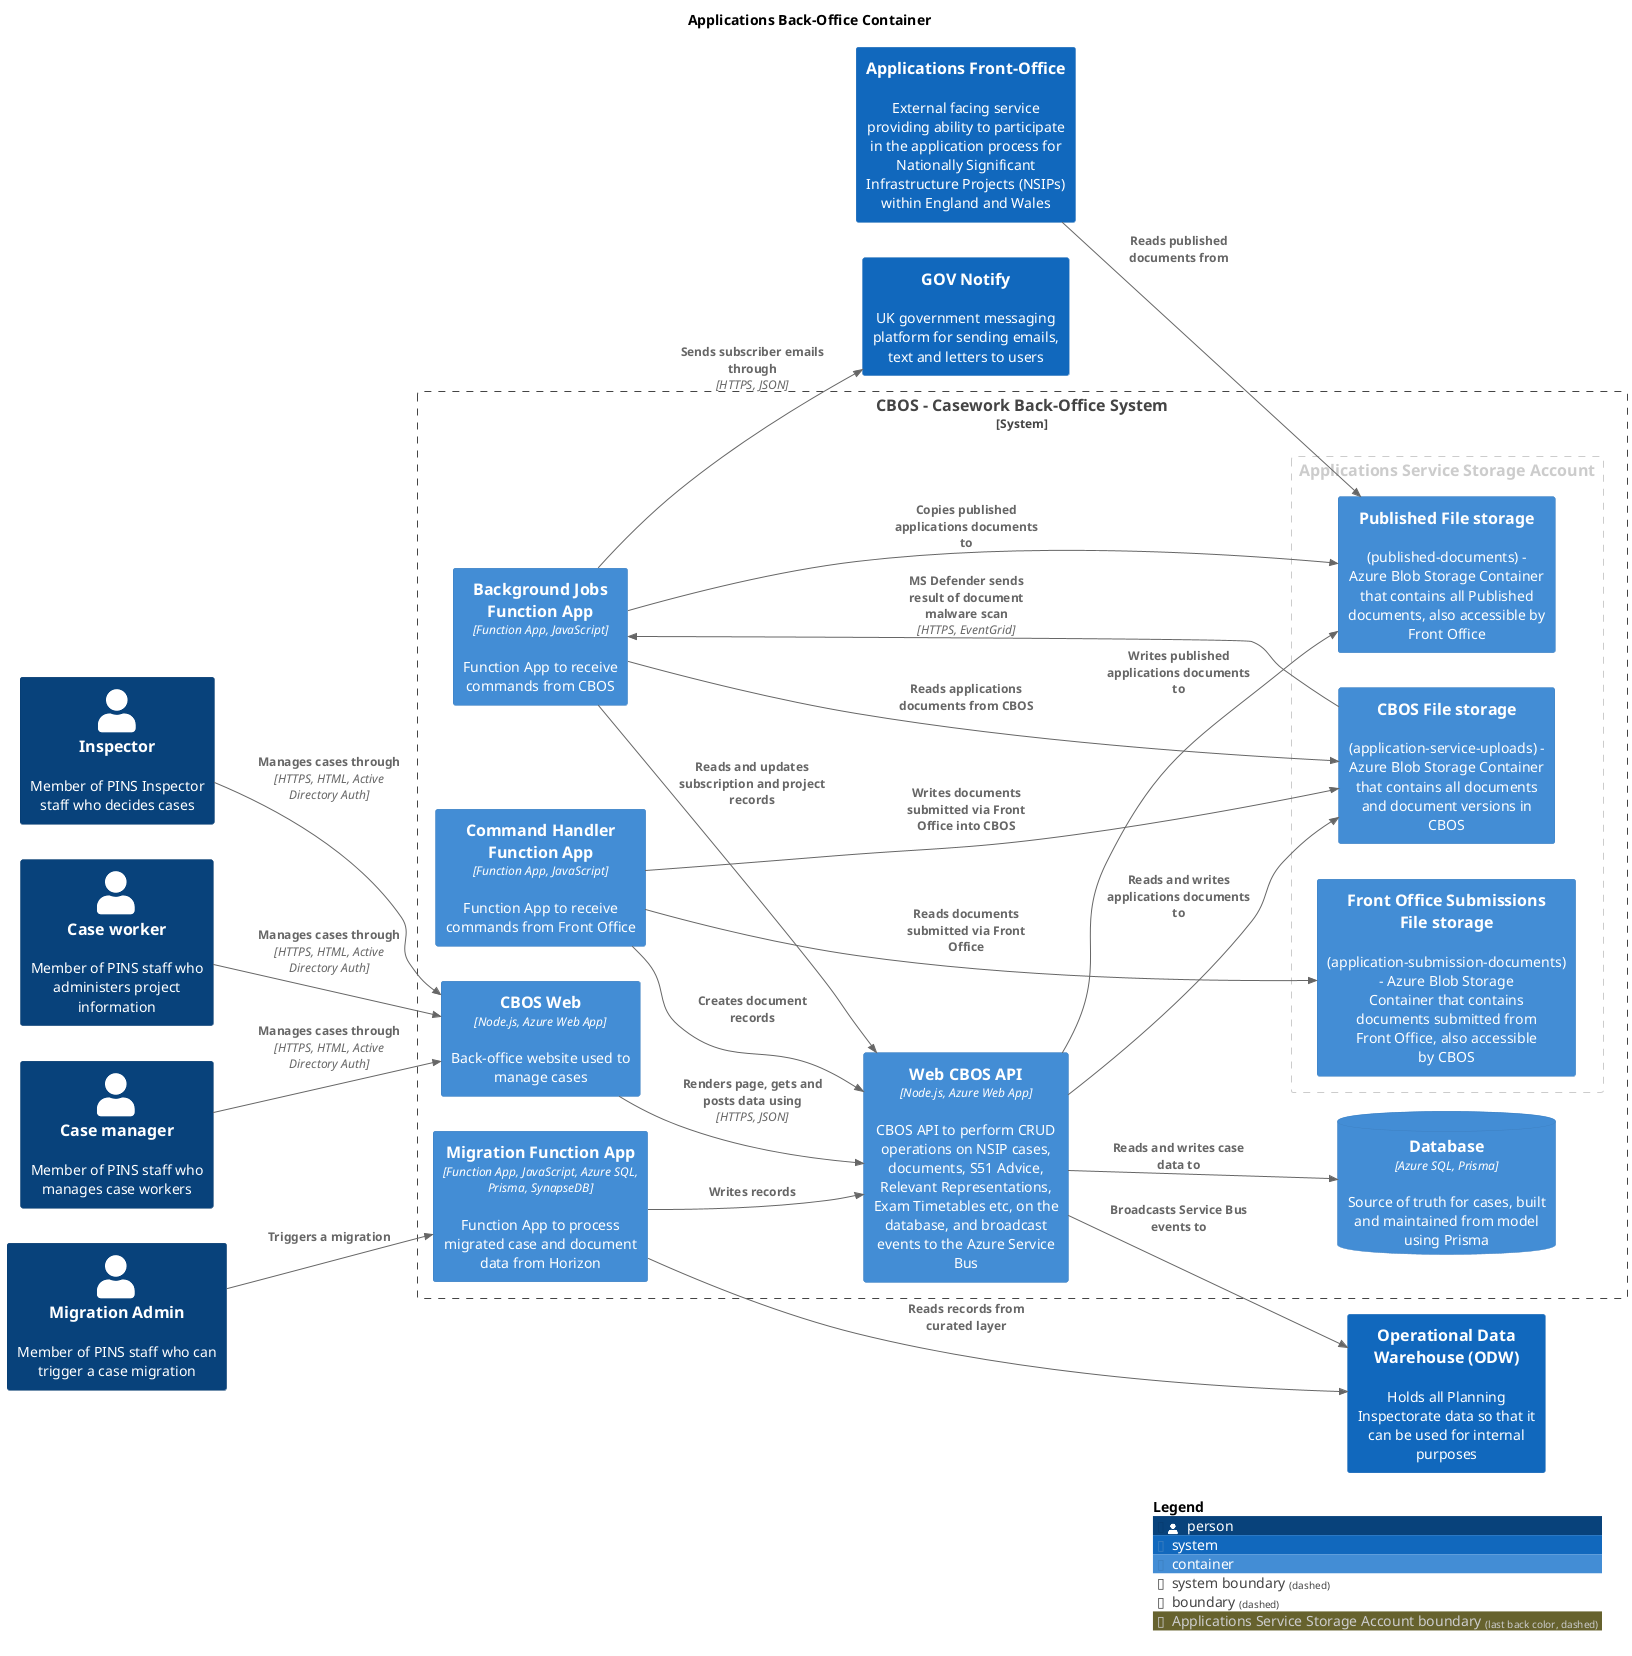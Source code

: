 @startuml
set separator none
title Applications Back-Office Container

left to right direction

!include <C4/C4>
!include <C4/C4_Context>
!include <C4/C4_Container>

Person(Caseworker, "Case worker", $descr="Member of PINS staff who administers project information", $tags="", $link="")
Person(Casemanager, "Case manager", $descr="Member of PINS staff who manages case workers", $tags="", $link="")
Person(Inspector, "Inspector", $descr="Member of PINS Inspector staff who decides cases", $tags="", $link="")
Person(MigrationAdmin, "Migration Admin", $descr="Member of PINS staff who can trigger a case migration", $tags="", $link="")
System(ApplicationsFrontOffice, "Applications Front-Office", $descr="External facing service providing ability to participate in the application process for Nationally Significant Infrastructure Projects (NSIPs) within England and Wales", $tags="", $link="")
System(OperationalDataWarehouseODW, "Operational Data Warehouse (ODW)", $descr="Holds all Planning Inspectorate data so that it can be used for internal purposes", $tags="", $link="")
System(GOVNotify, "GOV Notify", $descr="UK government messaging platform for sending emails, text and letters to users", $tags="", $link="")

System_Boundary("CBOSCaseworkBackOfficeSystem_boundary", "CBOS - Casework Back-Office System", $tags="") {
  AddBoundaryTag("Applications Service Storage Account", $borderColor="#cccccc", $fontColor="#cccccc", $borderStyle="dashed")
  Boundary(group_1, "Applications Service Storage Account", $tags="Applications Service Storage Account") {
    Container(CBOSCaseworkBackOfficeSystem.CBOSFilestorage, "CBOS File storage", $techn="", $descr="(application-service-uploads) - Azure Blob Storage Container that contains all documents and document versions in CBOS", $tags="", $link="")
    Container(CBOSCaseworkBackOfficeSystem.PublishedFilestorage, "Published File storage", $techn="", $descr="(published-documents) - Azure Blob Storage Container that contains all Published documents, also accessible by Front Office", $tags="", $link="")
    Container(CBOSCaseworkBackOfficeSystem.FrontOfficeSubmissionsFilestorage, "Front Office Submissions File storage", $techn="", $descr="(application-submission-documents) - Azure Blob Storage Container that contains documents submitted from Front Office, also accessible by CBOS", $tags="", $link="")
  }

  Container(CBOSCaseworkBackOfficeSystem.WebCBOSAPI, "Web CBOS API", $techn="Node.js, Azure Web App", $descr="CBOS API to perform CRUD operations on NSIP cases, documents, S51 Advice, Relevant Representations, Exam Timetables etc, on the database, and broadcast events to the Azure Service Bus", $tags="", $link="")
  ContainerDb(CBOSCaseworkBackOfficeSystem.Database, "Database", $techn="Azure SQL, Prisma", $descr="Source of truth for cases, built and maintained from model using Prisma", $tags="", $link="")
  Container(CBOSCaseworkBackOfficeSystem.CommandHandlerFunctionApp, "Command Handler Function App", $techn="Function App, JavaScript", $descr="Function App to receive commands from Front Office", $tags="", $link="")
  Container(CBOSCaseworkBackOfficeSystem.BackgroundJobsFunctionApp, "Background Jobs Function App", $techn="Function App, JavaScript", $descr="Function App to receive commands from CBOS", $tags="", $link="")
  Container(CBOSCaseworkBackOfficeSystem.MigrationFunctionApp, "Migration Function App", $techn="Function App, JavaScript, Azure SQL, Prisma, SynapseDB", $descr="Function App to process migrated case and document data from Horizon", $tags="", $link="")
  Container(CBOSCaseworkBackOfficeSystem.CBOSWeb, "CBOS Web", $techn="Node.js, Azure Web App", $descr="Back-office website used to manage cases", $tags="", $link="")
}

Rel(ApplicationsFrontOffice, CBOSCaseworkBackOfficeSystem.PublishedFilestorage, "Reads published documents from", $techn="", $tags="", $link="")
Rel(Caseworker, CBOSCaseworkBackOfficeSystem.CBOSWeb, "Manages cases through", $techn="HTTPS, HTML, Active Directory Auth", $tags="", $link="")
Rel(Casemanager, CBOSCaseworkBackOfficeSystem.CBOSWeb, "Manages cases through", $techn="HTTPS, HTML, Active Directory Auth", $tags="", $link="")
Rel(Inspector, CBOSCaseworkBackOfficeSystem.CBOSWeb, "Manages cases through", $techn="HTTPS, HTML, Active Directory Auth", $tags="", $link="")
Rel(CBOSCaseworkBackOfficeSystem.CBOSWeb, CBOSCaseworkBackOfficeSystem.WebCBOSAPI, "Renders page, gets and posts data using", $techn="HTTPS, JSON", $tags="", $link="")
Rel(CBOSCaseworkBackOfficeSystem.WebCBOSAPI, CBOSCaseworkBackOfficeSystem.Database, "Reads and writes case data to", $techn="", $tags="", $link="")
Rel(CBOSCaseworkBackOfficeSystem.WebCBOSAPI, CBOSCaseworkBackOfficeSystem.CBOSFilestorage, "Reads and writes applications documents to", $techn="", $tags="", $link="")
Rel(CBOSCaseworkBackOfficeSystem.WebCBOSAPI, CBOSCaseworkBackOfficeSystem.PublishedFilestorage, "Writes published applications documents to", $techn="", $tags="", $link="")
Rel(CBOSCaseworkBackOfficeSystem.WebCBOSAPI, OperationalDataWarehouseODW, "Broadcasts Service Bus events to", $techn="", $tags="", $link="")
Rel(CBOSCaseworkBackOfficeSystem.CommandHandlerFunctionApp, CBOSCaseworkBackOfficeSystem.WebCBOSAPI, "Creates document records", $techn="", $tags="", $link="")
Rel(CBOSCaseworkBackOfficeSystem.CommandHandlerFunctionApp, CBOSCaseworkBackOfficeSystem.FrontOfficeSubmissionsFilestorage, "Reads documents submitted via Front Office", $techn="", $tags="", $link="")
Rel(CBOSCaseworkBackOfficeSystem.CommandHandlerFunctionApp, CBOSCaseworkBackOfficeSystem.CBOSFilestorage, "Writes documents submitted via Front Office into CBOS", $techn="", $tags="", $link="")
Rel(CBOSCaseworkBackOfficeSystem.BackgroundJobsFunctionApp, GOVNotify, "Sends subscriber emails through", $techn="HTTPS, JSON", $tags="", $link="")
Rel(CBOSCaseworkBackOfficeSystem.BackgroundJobsFunctionApp, CBOSCaseworkBackOfficeSystem.WebCBOSAPI, "Reads and updates subscription and project records", $techn="", $tags="", $link="")
Rel(CBOSCaseworkBackOfficeSystem.BackgroundJobsFunctionApp, CBOSCaseworkBackOfficeSystem.CBOSFilestorage, "Reads applications documents from CBOS", $techn="", $tags="", $link="")
Rel(CBOSCaseworkBackOfficeSystem.BackgroundJobsFunctionApp, CBOSCaseworkBackOfficeSystem.PublishedFilestorage, "Copies published applications documents to", $techn="", $tags="", $link="")
Rel(CBOSCaseworkBackOfficeSystem.CBOSFilestorage, CBOSCaseworkBackOfficeSystem.BackgroundJobsFunctionApp, "MS Defender sends result of document malware scan", $techn="HTTPS, EventGrid", $tags="", $link="")
Rel(MigrationAdmin, CBOSCaseworkBackOfficeSystem.MigrationFunctionApp, "Triggers a migration", $techn="", $tags="", $link="")
Rel(CBOSCaseworkBackOfficeSystem.MigrationFunctionApp, OperationalDataWarehouseODW, "Reads records from curated layer", $techn="", $tags="", $link="")
Rel(CBOSCaseworkBackOfficeSystem.MigrationFunctionApp, CBOSCaseworkBackOfficeSystem.WebCBOSAPI, "Writes records", $techn="", $tags="", $link="")

SHOW_LEGEND(true)
@enduml